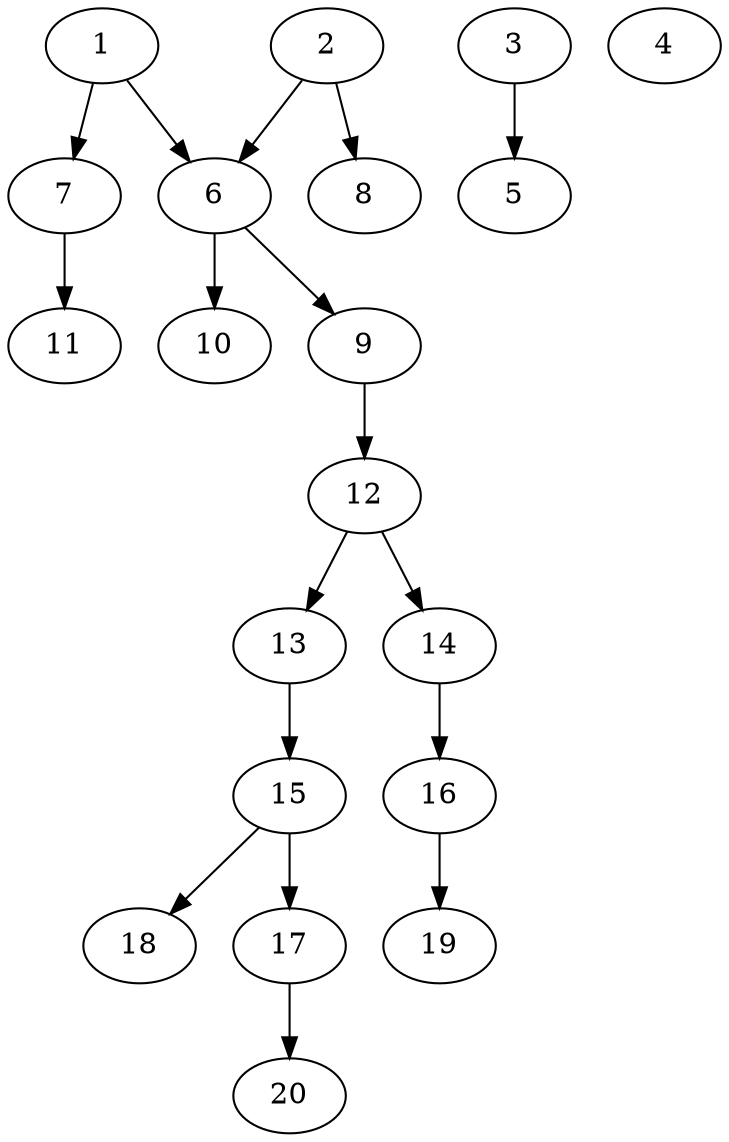 // DAG automatically generated by daggen at Sat Jul 27 15:34:46 2019
// ./daggen --dot -n 20 --ccr 0.4 --fat 0.4 --regular 0.5 --density 0.4 --mindata 5242880 --maxdata 52428800 
digraph G {
  1 [size="67072000", alpha="0.05", expect_size="26828800"] 
  1 -> 6 [size ="26828800"]
  1 -> 7 [size ="26828800"]
  2 [size="21120000", alpha="0.05", expect_size="8448000"] 
  2 -> 6 [size ="8448000"]
  2 -> 8 [size ="8448000"]
  3 [size="19993600", alpha="0.03", expect_size="7997440"] 
  3 -> 5 [size ="7997440"]
  4 [size="122549760", alpha="0.10", expect_size="49019904"] 
  5 [size="27299840", alpha="0.03", expect_size="10919936"] 
  6 [size="99415040", alpha="0.08", expect_size="39766016"] 
  6 -> 9 [size ="39766016"]
  6 -> 10 [size ="39766016"]
  7 [size="55907840", alpha="0.17", expect_size="22363136"] 
  7 -> 11 [size ="22363136"]
  8 [size="99315200", alpha="0.16", expect_size="39726080"] 
  9 [size="84313600", alpha="0.17", expect_size="33725440"] 
  9 -> 12 [size ="33725440"]
  10 [size="21629440", alpha="0.11", expect_size="8651776"] 
  11 [size="76444160", alpha="0.06", expect_size="30577664"] 
  12 [size="103326720", alpha="0.10", expect_size="41330688"] 
  12 -> 13 [size ="41330688"]
  12 -> 14 [size ="41330688"]
  13 [size="130734080", alpha="0.17", expect_size="52293632"] 
  13 -> 15 [size ="52293632"]
  14 [size="31229440", alpha="0.16", expect_size="12491776"] 
  14 -> 16 [size ="12491776"]
  15 [size="92935680", alpha="0.05", expect_size="37174272"] 
  15 -> 17 [size ="37174272"]
  15 -> 18 [size ="37174272"]
  16 [size="113100800", alpha="0.19", expect_size="45240320"] 
  16 -> 19 [size ="45240320"]
  17 [size="44085760", alpha="0.06", expect_size="17634304"] 
  17 -> 20 [size ="17634304"]
  18 [size="28249600", alpha="0.05", expect_size="11299840"] 
  19 [size="124052480", alpha="0.17", expect_size="49620992"] 
  20 [size="108705280", alpha="0.16", expect_size="43482112"] 
}
